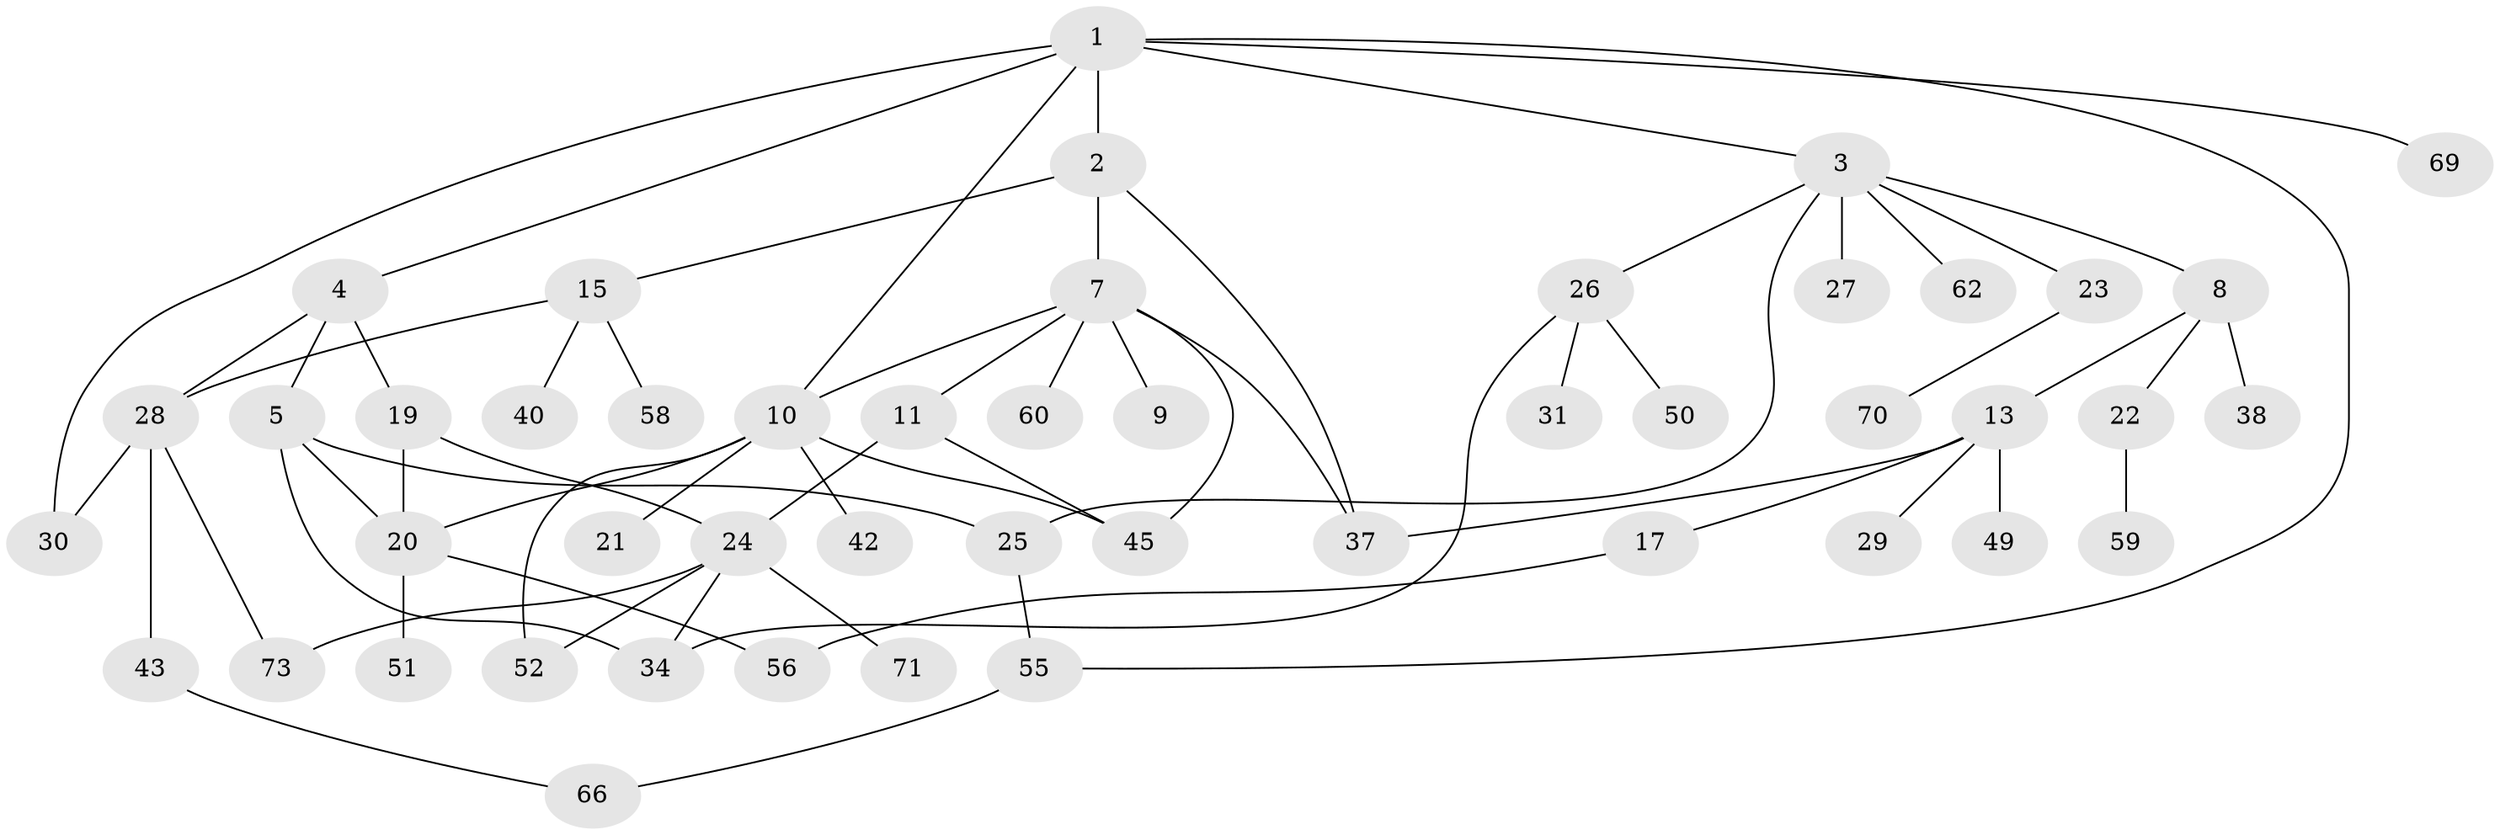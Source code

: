 // original degree distribution, {7: 0.02666666666666667, 5: 0.06666666666666667, 4: 0.04, 3: 0.2, 2: 0.3333333333333333, 6: 0.04, 1: 0.29333333333333333}
// Generated by graph-tools (version 1.1) at 2025/41/03/06/25 10:41:25]
// undirected, 48 vertices, 65 edges
graph export_dot {
graph [start="1"]
  node [color=gray90,style=filled];
  1 [super="+6"];
  2;
  3 [super="+16"];
  4 [super="+39"];
  5 [super="+72"];
  7 [super="+14"];
  8 [super="+12"];
  9 [super="+18"];
  10 [super="+44"];
  11;
  13 [super="+48"];
  15 [super="+32"];
  17;
  19;
  20 [super="+57"];
  21;
  22 [super="+54"];
  23 [super="+35"];
  24 [super="+36"];
  25;
  26 [super="+33"];
  27;
  28 [super="+46"];
  29 [super="+41"];
  30 [super="+61"];
  31;
  34 [super="+53"];
  37 [super="+63"];
  38 [super="+65"];
  40;
  42 [super="+64"];
  43;
  45 [super="+47"];
  49;
  50;
  51;
  52;
  55 [super="+74"];
  56;
  58;
  59 [super="+68"];
  60;
  62 [super="+75"];
  66 [super="+67"];
  69;
  70;
  71;
  73;
  1 -- 2 [weight=2];
  1 -- 3;
  1 -- 4;
  1 -- 10;
  1 -- 55;
  1 -- 69;
  1 -- 30;
  2 -- 7;
  2 -- 15;
  2 -- 37;
  3 -- 8;
  3 -- 25;
  3 -- 62;
  3 -- 27;
  3 -- 26;
  3 -- 23;
  4 -- 5;
  4 -- 19;
  4 -- 28;
  5 -- 20;
  5 -- 25;
  5 -- 34;
  7 -- 9;
  7 -- 11;
  7 -- 37;
  7 -- 45;
  7 -- 10;
  7 -- 60;
  8 -- 13;
  8 -- 22;
  8 -- 38;
  10 -- 20;
  10 -- 21;
  10 -- 42;
  10 -- 52;
  10 -- 45;
  11 -- 24;
  11 -- 45;
  13 -- 17;
  13 -- 29;
  13 -- 49;
  13 -- 37;
  15 -- 58;
  15 -- 40;
  15 -- 28;
  17 -- 56;
  19 -- 20;
  19 -- 24;
  20 -- 51;
  20 -- 56;
  22 -- 59;
  23 -- 70;
  24 -- 71;
  24 -- 73;
  24 -- 52;
  24 -- 34;
  25 -- 55;
  26 -- 31;
  26 -- 34;
  26 -- 50;
  28 -- 30;
  28 -- 43;
  28 -- 73;
  43 -- 66;
  55 -- 66;
}
